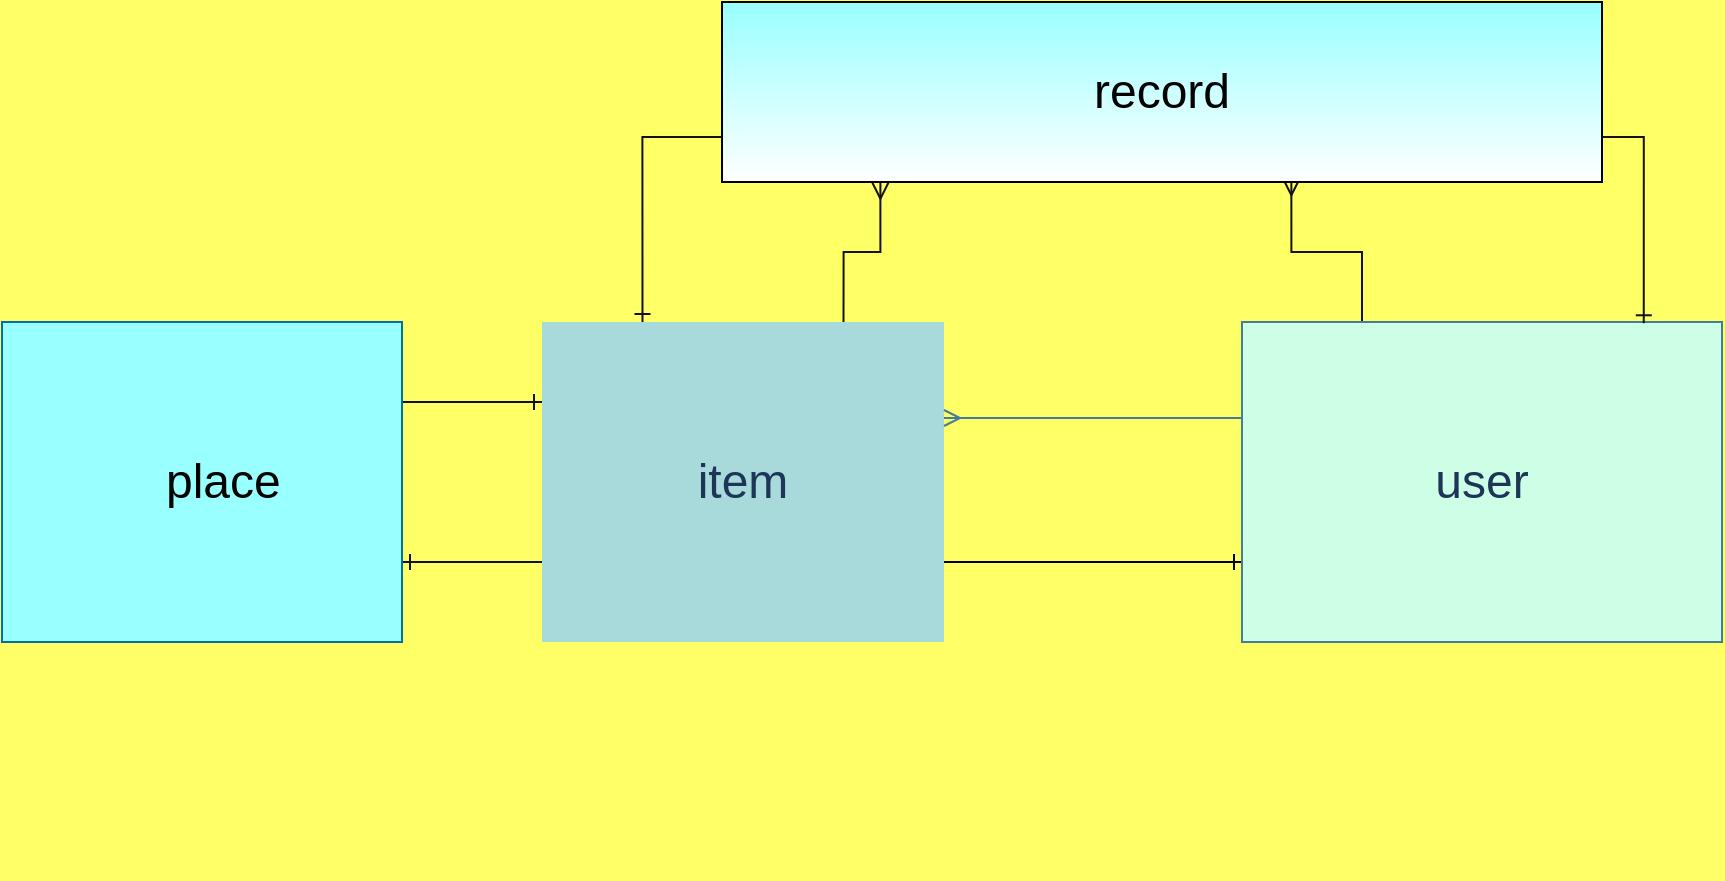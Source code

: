 <mxfile>
    <diagram id="TyFvIzJd1pRrqfNIlOH9" name="ページ1">
        <mxGraphModel dx="560" dy="627" grid="1" gridSize="10" guides="1" tooltips="1" connect="1" arrows="1" fold="0" page="0" pageScale="1" pageWidth="827" pageHeight="1169" background="#FFFF66" math="0" shadow="0">
            <root>
                <mxCell id="0"/>
                <mxCell id="1" parent="0"/>
                <mxCell id="30" style="edgeStyle=orthogonalEdgeStyle;curved=0;rounded=1;sketch=0;orthogonalLoop=1;jettySize=auto;html=1;exitX=0;exitY=0.25;exitDx=0;exitDy=0;entryX=0;entryY=0.25;entryDx=0;entryDy=0;endArrow=blockThin;endFill=1;strokeColor=#457B9D;fillColor=#A8DADC;fontColor=#1D3557;" parent="1" edge="1">
                    <mxGeometry relative="1" as="geometry">
                        <mxPoint x="120" y="310" as="sourcePoint"/>
                        <mxPoint x="120" y="310" as="targetPoint"/>
                    </mxGeometry>
                </mxCell>
                <mxCell id="37" style="edgeStyle=orthogonalEdgeStyle;rounded=0;sketch=0;orthogonalLoop=1;jettySize=auto;html=1;exitX=1;exitY=0.75;exitDx=0;exitDy=0;entryX=0;entryY=0.75;entryDx=0;entryDy=0;endArrow=ERone;endFill=0;strokeColor=#020303;" parent="1" source="2" target="3" edge="1">
                    <mxGeometry relative="1" as="geometry"/>
                </mxCell>
                <mxCell id="46" style="edgeStyle=orthogonalEdgeStyle;rounded=0;orthogonalLoop=1;jettySize=auto;html=1;exitX=0;exitY=0.75;exitDx=0;exitDy=0;entryX=1;entryY=0.75;entryDx=0;entryDy=0;endArrow=ERone;endFill=0;strokeColor=#121212;" parent="1" source="2" target="38" edge="1">
                    <mxGeometry relative="1" as="geometry"/>
                </mxCell>
                <mxCell id="55" style="edgeStyle=orthogonalEdgeStyle;rounded=0;orthogonalLoop=1;jettySize=auto;html=1;exitX=0.75;exitY=0;exitDx=0;exitDy=0;entryX=0.18;entryY=1.004;entryDx=0;entryDy=0;entryPerimeter=0;endArrow=ERmany;endFill=0;strokeColor=#121212;" parent="1" source="2" target="47" edge="1">
                    <mxGeometry relative="1" as="geometry"/>
                </mxCell>
                <mxCell id="2" value="&lt;font style=&quot;font-size: 24px&quot;&gt;item&lt;/font&gt;" style="rounded=0;whiteSpace=wrap;html=1;fillColor=#A8DADC;fontColor=#1D3557;strokeColor=none;" parent="1" vertex="1">
                    <mxGeometry x="-30" y="40" width="201" height="160" as="geometry"/>
                </mxCell>
                <mxCell id="10" style="edgeStyle=orthogonalEdgeStyle;rounded=0;orthogonalLoop=1;jettySize=auto;html=1;exitX=0;exitY=0.25;exitDx=0;exitDy=0;entryX=1;entryY=0.25;entryDx=0;entryDy=0;strokeColor=#457B9D;fontColor=#1D3557;labelBackgroundColor=#F1FAEE;endArrow=ERmany;endFill=0;" parent="1" edge="1">
                    <mxGeometry relative="1" as="geometry">
                        <mxPoint x="320" y="88" as="sourcePoint"/>
                        <mxPoint x="171" y="88" as="targetPoint"/>
                    </mxGeometry>
                </mxCell>
                <mxCell id="53" style="edgeStyle=orthogonalEdgeStyle;rounded=0;orthogonalLoop=1;jettySize=auto;html=1;exitX=0.25;exitY=0;exitDx=0;exitDy=0;entryX=0.647;entryY=0.985;entryDx=0;entryDy=0;entryPerimeter=0;endArrow=ERmany;endFill=0;strokeColor=#121212;" parent="1" source="3" target="47" edge="1">
                    <mxGeometry relative="1" as="geometry"/>
                </mxCell>
                <mxCell id="3" value="&lt;font style=&quot;font-size: 24px&quot;&gt;user&lt;/font&gt;" style="whiteSpace=wrap;html=1;strokeColor=#457B9D;fontColor=#1D3557;fillColor=#CCFFE6;" parent="1" vertex="1">
                    <mxGeometry x="320" y="40" width="240" height="160" as="geometry"/>
                </mxCell>
                <mxCell id="45" style="edgeStyle=orthogonalEdgeStyle;rounded=0;orthogonalLoop=1;jettySize=auto;html=1;exitX=1;exitY=0.25;exitDx=0;exitDy=0;entryX=0;entryY=0.25;entryDx=0;entryDy=0;endArrow=ERone;endFill=0;strokeColor=#121212;" parent="1" source="38" target="2" edge="1">
                    <mxGeometry relative="1" as="geometry"/>
                </mxCell>
                <mxCell id="38" value="&lt;blockquote style=&quot;margin: 0 0 0 40px ; border: none ; padding: 0px&quot;&gt;&lt;blockquote style=&quot;margin: 0 0 0 40px ; border: none ; padding: 0px&quot;&gt;&lt;div&gt;&lt;span style=&quot;font-size: 24px&quot;&gt;&lt;font color=&quot;#020303&quot;&gt;place&lt;/font&gt;&lt;/span&gt;&lt;/div&gt;&lt;/blockquote&gt;&lt;/blockquote&gt;" style="whiteSpace=wrap;html=1;strokeColor=#006EAF;fontColor=#ffffff;align=left;fillColor=#99FFFF;" parent="1" vertex="1">
                    <mxGeometry x="-300" y="40" width="200" height="160" as="geometry"/>
                </mxCell>
                <mxCell id="51" style="edgeStyle=orthogonalEdgeStyle;rounded=0;orthogonalLoop=1;jettySize=auto;html=1;exitX=1;exitY=0.75;exitDx=0;exitDy=0;entryX=0.837;entryY=0.004;entryDx=0;entryDy=0;entryPerimeter=0;endArrow=ERone;endFill=0;strokeColor=#121212;" parent="1" source="47" target="3" edge="1">
                    <mxGeometry relative="1" as="geometry"/>
                </mxCell>
                <mxCell id="56" style="edgeStyle=orthogonalEdgeStyle;rounded=0;orthogonalLoop=1;jettySize=auto;html=1;exitX=0;exitY=0.75;exitDx=0;exitDy=0;entryX=0.25;entryY=0;entryDx=0;entryDy=0;endArrow=ERone;endFill=0;strokeColor=#121212;" parent="1" source="47" target="2" edge="1">
                    <mxGeometry relative="1" as="geometry"/>
                </mxCell>
                <mxCell id="47" value="&lt;font style=&quot;font-size: 24px&quot; color=&quot;#020303&quot;&gt;record&lt;/font&gt;" style="whiteSpace=wrap;html=1;fillColor=#99FFFF;gradientColor=#ffffff;align=center;" parent="1" vertex="1">
                    <mxGeometry x="60" y="-120" width="440" height="90" as="geometry"/>
                </mxCell>
            </root>
        </mxGraphModel>
    </diagram>
</mxfile>